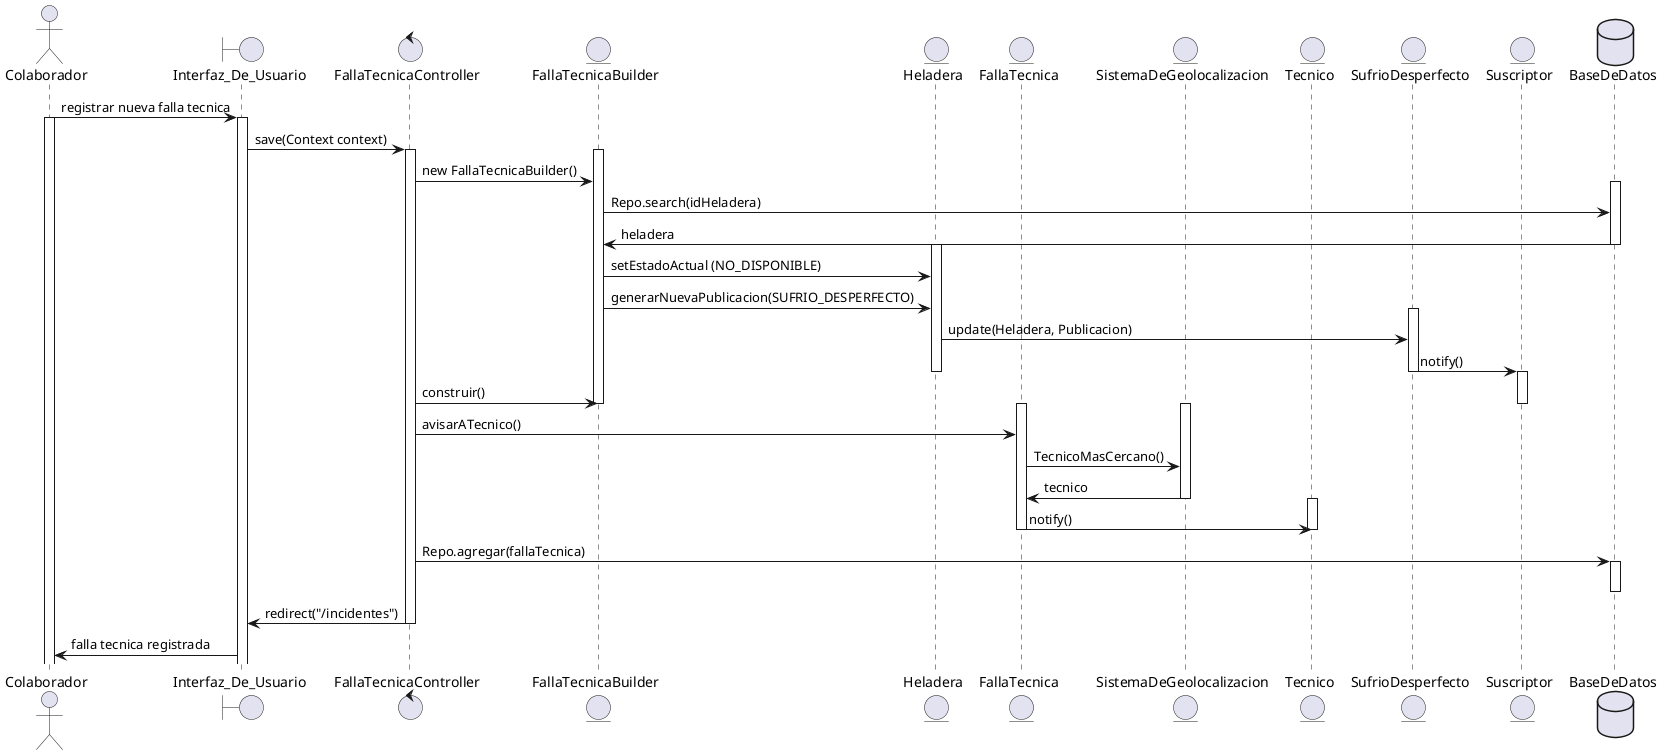 @startuml Reporte Visita Tecnica

actor Colaborador
boundary Interfaz_De_Usuario
control FallaTecnicaController
entity FallaTecnicaBuilder
entity Heladera
entity FallaTecnica
entity SistemaDeGeolocalizacion
entity Tecnico
entity SufrioDesperfecto
entity Suscriptor
database BaseDeDatos

Colaborador -> Interfaz_De_Usuario: registrar nueva falla tecnica
activate Colaborador
activate Interfaz_De_Usuario
Interfaz_De_Usuario -> FallaTecnicaController: save(Context context)
activate FallaTecnicaController
activate FallaTecnicaBuilder
FallaTecnicaController -> FallaTecnicaBuilder: new FallaTecnicaBuilder()
activate BaseDeDatos
FallaTecnicaBuilder -> BaseDeDatos: Repo.search(idHeladera)
BaseDeDatos -> FallaTecnicaBuilder: heladera
deactivate BaseDeDatos
activate Heladera
FallaTecnicaBuilder -> Heladera : setEstadoActual (NO_DISPONIBLE)
FallaTecnicaBuilder -> Heladera : generarNuevaPublicacion(SUFRIO_DESPERFECTO)
activate SufrioDesperfecto
Heladera -> SufrioDesperfecto : update(Heladera, Publicacion)
SufrioDesperfecto -> Suscriptor : notify()
deactivate SufrioDesperfecto
activate Suscriptor
deactivate Heladera
FallaTecnicaController -> FallaTecnicaBuilder: construir()
deactivate Suscriptor
deactivate FallaTecnicaBuilder
activate FallaTecnica
deactivate FallaTecnica
activate SistemaDeGeolocalizacion
FallaTecnicaController -> FallaTecnica: avisarATecnico()
FallaTecnica -> SistemaDeGeolocalizacion: TecnicoMasCercano()
SistemaDeGeolocalizacion -> FallaTecnica : tecnico
deactivate SistemaDeGeolocalizacion
activate Tecnico
FallaTecnica -> Tecnico : notify()
deactivate Tecnico
deactivate FallaTecnica
FallaTecnicaController -> BaseDeDatos: Repo.agregar(fallaTecnica)
activate BaseDeDatos
deactivate BaseDeDatos
FallaTecnicaController -> Interfaz_De_Usuario: redirect("/incidentes")
deactivate FallaTecnicaController
Interfaz_De_Usuario -> Colaborador: falla tecnica registrada

@enduml